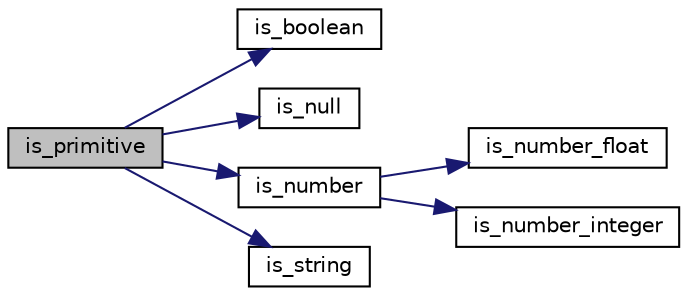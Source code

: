 digraph "is_primitive"
{
 // LATEX_PDF_SIZE
  edge [fontname="Helvetica",fontsize="10",labelfontname="Helvetica",labelfontsize="10"];
  node [fontname="Helvetica",fontsize="10",shape=record];
  rankdir="LR";
  Node1 [label="is_primitive",height=0.2,width=0.4,color="black", fillcolor="grey75", style="filled", fontcolor="black",tooltip="return whether type is primitive"];
  Node1 -> Node2 [color="midnightblue",fontsize="10",style="solid",fontname="Helvetica"];
  Node2 [label="is_boolean",height=0.2,width=0.4,color="black", fillcolor="white", style="filled",URL="$classnlohmann_1_1basic__json.html#a3f27b4908e7f73e1028bf681f0e25258",tooltip="return whether value is a boolean"];
  Node1 -> Node3 [color="midnightblue",fontsize="10",style="solid",fontname="Helvetica"];
  Node3 [label="is_null",height=0.2,width=0.4,color="black", fillcolor="white", style="filled",URL="$classnlohmann_1_1basic__json.html#a5343c52ade262b120e6cdafb516f1f65",tooltip="return whether value is null"];
  Node1 -> Node4 [color="midnightblue",fontsize="10",style="solid",fontname="Helvetica"];
  Node4 [label="is_number",height=0.2,width=0.4,color="black", fillcolor="white", style="filled",URL="$classnlohmann_1_1basic__json.html#ac752edf4fd63784b587cd7116a407392",tooltip="return whether value is a number"];
  Node4 -> Node5 [color="midnightblue",fontsize="10",style="solid",fontname="Helvetica"];
  Node5 [label="is_number_float",height=0.2,width=0.4,color="black", fillcolor="white", style="filled",URL="$classnlohmann_1_1basic__json.html#a8bcacf4b2549df21e7e3d6d5882bc26f",tooltip="return whether value is a floating-point number"];
  Node4 -> Node6 [color="midnightblue",fontsize="10",style="solid",fontname="Helvetica"];
  Node6 [label="is_number_integer",height=0.2,width=0.4,color="black", fillcolor="white", style="filled",URL="$classnlohmann_1_1basic__json.html#a8719f77e4b63e026597607704740f89a",tooltip="return whether value is an integer number"];
  Node1 -> Node7 [color="midnightblue",fontsize="10",style="solid",fontname="Helvetica"];
  Node7 [label="is_string",height=0.2,width=0.4,color="black", fillcolor="white", style="filled",URL="$classnlohmann_1_1basic__json.html#adef80b7704d7b8d8ed6bcf3c69fe9568",tooltip="return whether value is a string"];
}
